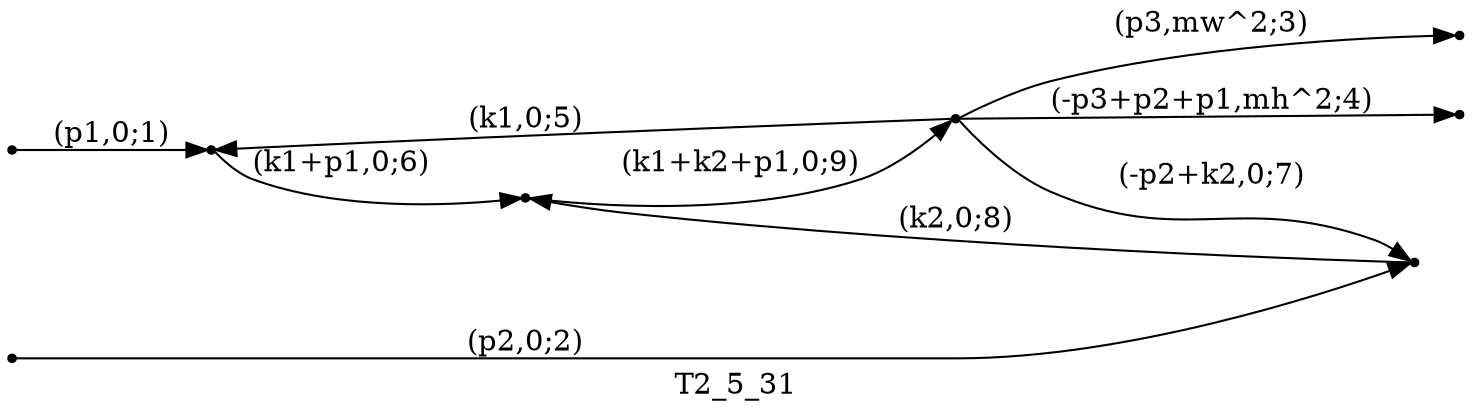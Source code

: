 digraph T2_5_31 {
  label="T2_5_31";
  rankdir="LR";
  subgraph edges {
    -1 -> 2 [label="(p1,0;1)"];
    -2 -> 3 [label="(p2,0;2)"];
    4 -> -3 [label="(p3,mw^2;3)"];
    4 -> -4 [label="(-p3+p2+p1,mh^2;4)"];
    4 -> 2 [label="(k1,0;5)"];
    2 -> 1 [label="(k1+p1,0;6)"];
    4 -> 3 [label="(-p2+k2,0;7)"];
    3 -> 1 [label="(k2,0;8)"];
    1 -> 4 [label="(k1+k2+p1,0;9)"];
  }
  subgraph incoming { rank="source"; -1; -2; }
  subgraph outgoing { rank="sink"; -3; -4; }
-4 [shape=point];
-3 [shape=point];
-2 [shape=point];
-1 [shape=point];
1 [shape=point];
2 [shape=point];
3 [shape=point];
4 [shape=point];
}

